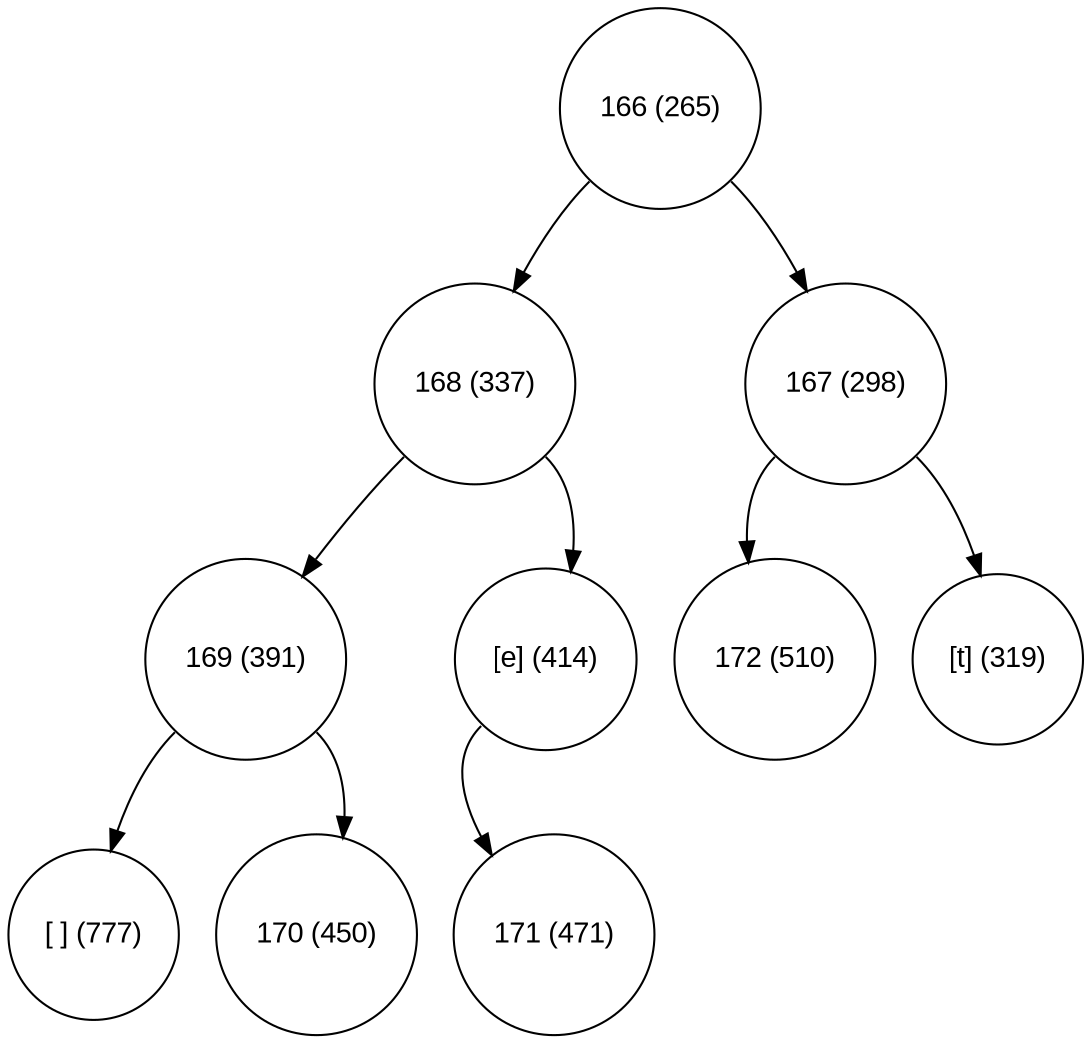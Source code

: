 digraph move_down {
	node [fontname="Arial", shape="circle", width=0.5]; 

	0 [label = "166 (265)"];
	0:sw -> 1;
	1 [label = "168 (337)"];
	1:sw -> 3;
	3 [label = "169 (391)"];
	3:sw -> 7;
	7 [label = "[ ] (777)"];
	3:se -> 8;
	8 [label = "170 (450)"];
	1:se -> 4;
	4 [label = "[e] (414)"];
	4:sw -> 9;
	9 [label = "171 (471)"];
	0:se -> 2;
	2 [label = "167 (298)"];
	2:sw -> 5;
	5 [label = "172 (510)"];
	2:se -> 6;
	6 [label = "[t] (319)"];
}
